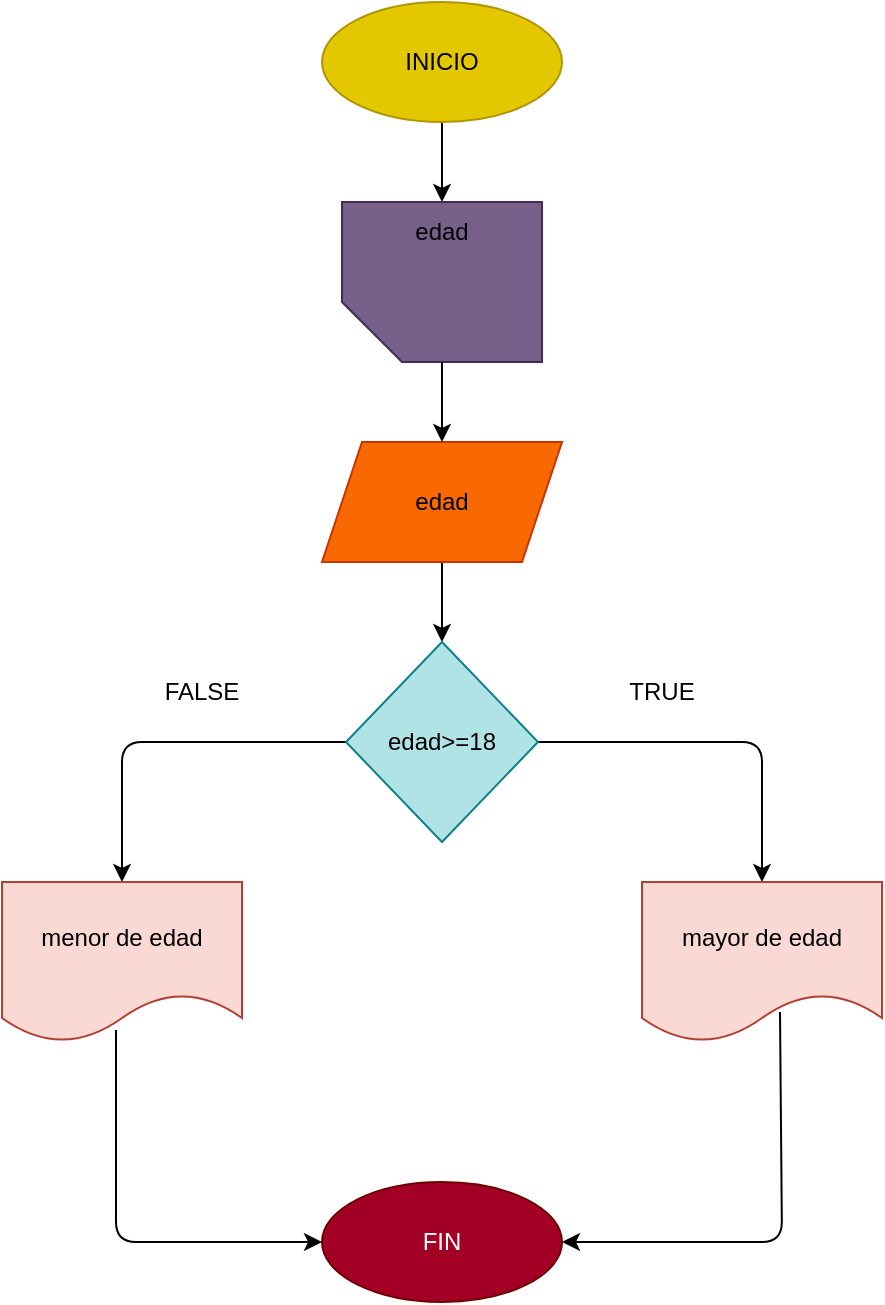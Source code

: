 <mxfile>
    <diagram id="Rkjj-FiqC0wvtTu7HLmq" name="Página-1">
        <mxGraphModel dx="650" dy="409" grid="1" gridSize="10" guides="1" tooltips="1" connect="1" arrows="1" fold="1" page="1" pageScale="1" pageWidth="827" pageHeight="1169" math="0" shadow="0">
            <root>
                <mxCell id="0"/>
                <mxCell id="1" parent="0"/>
                <mxCell id="9" style="edgeStyle=none;html=1;exitX=0.5;exitY=1;exitDx=0;exitDy=0;fontColor=#000000;" edge="1" parent="1" source="2" target="3">
                    <mxGeometry relative="1" as="geometry"/>
                </mxCell>
                <mxCell id="2" value="INICIO" style="ellipse;whiteSpace=wrap;html=1;fillColor=#e3c800;fontColor=#000000;strokeColor=#B09500;" vertex="1" parent="1">
                    <mxGeometry x="280" width="120" height="60" as="geometry"/>
                </mxCell>
                <mxCell id="3" value="" style="shape=card;whiteSpace=wrap;html=1;rotation=-90;fillColor=#76608a;fontColor=#ffffff;strokeColor=#432D57;" vertex="1" parent="1">
                    <mxGeometry x="300" y="90" width="80" height="100" as="geometry"/>
                </mxCell>
                <mxCell id="21" style="edgeStyle=none;html=1;exitX=0.5;exitY=1;exitDx=0;exitDy=0;entryX=0.5;entryY=0;entryDx=0;entryDy=0;fontColor=#000000;" edge="1" parent="1" source="4" target="5">
                    <mxGeometry relative="1" as="geometry"/>
                </mxCell>
                <mxCell id="4" value="edad" style="shape=parallelogram;perimeter=parallelogramPerimeter;whiteSpace=wrap;html=1;fixedSize=1;fillColor=#fa6800;fontColor=#000000;strokeColor=#C73500;" vertex="1" parent="1">
                    <mxGeometry x="280" y="220" width="120" height="60" as="geometry"/>
                </mxCell>
                <mxCell id="22" style="edgeStyle=none;html=1;exitX=0;exitY=0.5;exitDx=0;exitDy=0;entryX=0.5;entryY=0;entryDx=0;entryDy=0;fontColor=#000000;" edge="1" parent="1" source="5" target="7">
                    <mxGeometry relative="1" as="geometry">
                        <Array as="points">
                            <mxPoint x="180" y="370"/>
                        </Array>
                    </mxGeometry>
                </mxCell>
                <mxCell id="23" style="edgeStyle=none;html=1;exitX=1;exitY=0.5;exitDx=0;exitDy=0;entryX=0.5;entryY=0;entryDx=0;entryDy=0;fontColor=#000000;" edge="1" parent="1" source="5" target="6">
                    <mxGeometry relative="1" as="geometry">
                        <Array as="points">
                            <mxPoint x="500" y="370"/>
                        </Array>
                    </mxGeometry>
                </mxCell>
                <mxCell id="5" value="edad&amp;gt;=18" style="rhombus;whiteSpace=wrap;html=1;fillColor=#b0e3e6;strokeColor=#0e8088;fontStyle=0;fontColor=#000000;" vertex="1" parent="1">
                    <mxGeometry x="292" y="320" width="96" height="100" as="geometry"/>
                </mxCell>
                <mxCell id="6" value="mayor de edad" style="shape=document;whiteSpace=wrap;html=1;boundedLbl=1;fillColor=#fad9d5;strokeColor=#ae4132;fontColor=#000000;" vertex="1" parent="1">
                    <mxGeometry x="440" y="440" width="120" height="80" as="geometry"/>
                </mxCell>
                <mxCell id="7" value="menor de edad" style="shape=document;whiteSpace=wrap;html=1;boundedLbl=1;fillColor=#fad9d5;strokeColor=#ae4132;fontColor=#000000;" vertex="1" parent="1">
                    <mxGeometry x="120" y="440" width="120" height="80" as="geometry"/>
                </mxCell>
                <mxCell id="13" value="FIN" style="ellipse;whiteSpace=wrap;html=1;fillColor=#a20025;fontColor=#ffffff;strokeColor=#6F0000;" vertex="1" parent="1">
                    <mxGeometry x="280" y="590" width="120" height="60" as="geometry"/>
                </mxCell>
                <mxCell id="16" value="FALSE" style="text;html=1;strokeColor=none;fillColor=none;align=center;verticalAlign=middle;whiteSpace=wrap;rounded=0;fontColor=#000000;" vertex="1" parent="1">
                    <mxGeometry x="190" y="330" width="60" height="30" as="geometry"/>
                </mxCell>
                <mxCell id="17" value="TRUE" style="text;html=1;strokeColor=none;fillColor=none;align=center;verticalAlign=middle;whiteSpace=wrap;rounded=0;fontColor=#000000;" vertex="1" parent="1">
                    <mxGeometry x="420" y="330" width="60" height="30" as="geometry"/>
                </mxCell>
                <mxCell id="18" value="edad" style="text;html=1;strokeColor=none;fillColor=none;align=center;verticalAlign=middle;whiteSpace=wrap;rounded=0;fontColor=#000000;" vertex="1" parent="1">
                    <mxGeometry x="310" y="100" width="60" height="30" as="geometry"/>
                </mxCell>
                <mxCell id="20" value="" style="endArrow=classic;html=1;fontColor=#000000;entryX=0.5;entryY=0;entryDx=0;entryDy=0;" edge="1" parent="1" source="3" target="4">
                    <mxGeometry width="50" height="50" relative="1" as="geometry">
                        <mxPoint x="310" y="350" as="sourcePoint"/>
                        <mxPoint x="360" y="300" as="targetPoint"/>
                    </mxGeometry>
                </mxCell>
                <mxCell id="25" value="" style="endArrow=classic;html=1;fontColor=#000000;exitX=0.475;exitY=0.925;exitDx=0;exitDy=0;exitPerimeter=0;entryX=0;entryY=0.5;entryDx=0;entryDy=0;" edge="1" parent="1" source="7" target="13">
                    <mxGeometry width="50" height="50" relative="1" as="geometry">
                        <mxPoint x="170" y="540" as="sourcePoint"/>
                        <mxPoint x="270" y="620" as="targetPoint"/>
                        <Array as="points">
                            <mxPoint x="177" y="620"/>
                        </Array>
                    </mxGeometry>
                </mxCell>
                <mxCell id="26" value="" style="endArrow=classic;html=1;fontColor=#000000;entryX=1;entryY=0.5;entryDx=0;entryDy=0;exitX=0.575;exitY=0.813;exitDx=0;exitDy=0;exitPerimeter=0;" edge="1" parent="1" source="6" target="13">
                    <mxGeometry width="50" height="50" relative="1" as="geometry">
                        <mxPoint x="510" y="530" as="sourcePoint"/>
                        <mxPoint x="360" y="510" as="targetPoint"/>
                        <Array as="points">
                            <mxPoint x="510" y="620"/>
                        </Array>
                    </mxGeometry>
                </mxCell>
            </root>
        </mxGraphModel>
    </diagram>
</mxfile>